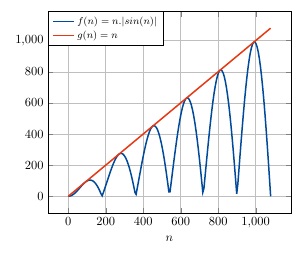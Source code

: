 \documentclass[tikz,border=4]{standalone}
\usepackage{tikz}
\usetikzlibrary{quotes,arrows,positioning}
\usepackage{pgfplots}
\pgfplotsset{compat=1.13}
\usetikzlibrary{dateplot}


\begin{document}

\definecolor{bleu}{RGB}{0,74,155}
\definecolor{gris}{RGB}{155,155,155}
\definecolor{rouge}{RGB}{230,56,18}
\definecolor{vert}{RGB}{78,100,26}


\pgfplotsset{
    legend style={
        at={(0,1)},
        anchor=north west,
%         legend columns=2,
        cells={anchor=west},
        font=\footnotesize
%         rounded corners=2pt,
    }
}

    \begin{tikzpicture}[scale=.45]
    \begin{axis}[
        grid=major,
        xlabel = {$n$}]
    % \addplot[domain=0:10] {x};
    % \addplot[domain=0:4] {x^3};
    \addplot[samples=180,mark=none,draw=bleu,sharp plot,very thick][domain=0:1080] {x*abs(sin(x))};
    \addplot[mark=none,draw=rouge,sharp plot,very thick][domain=0:1080] {x};
    % \addplot[domain=0:4] {x^2};
    \addlegendentry{$f(n) = n.|sin(n)|$};
    \addlegendentry{$g(n) = n$};
    \end{axis}
    \end{tikzpicture}

    \begin{tikzpicture}[scale=.45]
    \begin{axis}[
        grid=major,
        xlabel = {$n$}]
    % \addplot[domain=0:10] {x};
    % \addplot[domain=0:4] {x^3};
    \addplot[mark=none,draw=bleu,sharp plot,very thick][domain=0:10] {x*ln(x)};
    \addplot[mark=none,draw=rouge,sharp plot,very thick] [domain=0:10] {(x-3)^2};
    % \addplot[domain=0:4] {x^2};
    \addlegendentry{$f(n) = n.ln(n)$};
    \addlegendentry{$g(n) = (n-3)^2$};
    \end{axis}
    \end{tikzpicture}

    \begin{tikzpicture}[scale=.45]
    \begin{axis}[
        grid=major,
        xlabel = {$n$}]
    % \addplot[domain=0:10] {x};
    % \addplot[domain=0:4] {x^3};
    \addplot[mark=none,draw=bleu,sharp plot,very thick][domain=0:30] {x};
    \addplot[mark=none,draw=rouge,sharp plot,very thick] [domain=0:30] {3*x};
    % \addplot[domain=0:4] {x^2};
    \addlegendentry{$f(n) = n$};
    \addlegendentry{$g(n) = 3n$};
    \end{axis}
    \end{tikzpicture}

\end{document}
